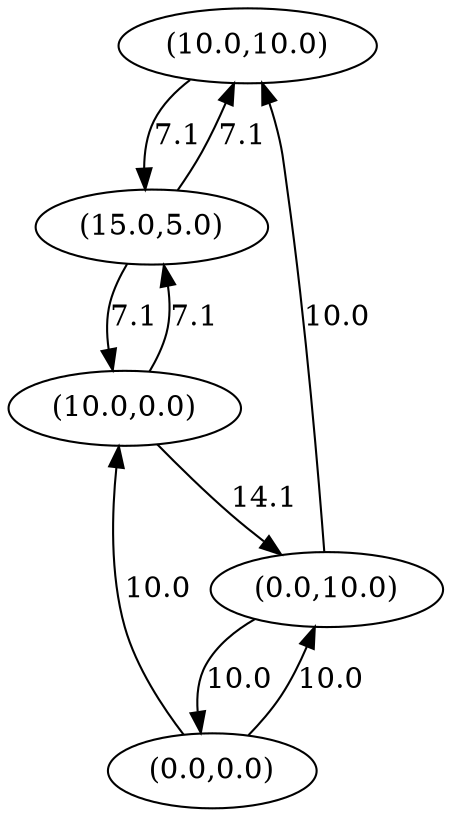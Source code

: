 digraph genegraph {
node0[pos="3.3333333333333335,3.3333333333333335", label="(10.0,10.0)", pin=true]
node1[pos="0.0,0.0", label="(0.0,0.0)", pin=true]
node2[pos="0.0,3.3333333333333335", label="(0.0,10.0)", pin=true]
node3[pos="3.3333333333333335,0.0", label="(10.0,0.0)", pin=true]
node4[pos="5.0,1.6666666666666667", label="(15.0,5.0)", pin=true]
node1 -> node3[label="10.0"]
node1 -> node2[label="10.0"]
node0 -> node4[label="7.1"]
node3 -> node2[label="14.1"]
node3 -> node4[label="7.1"]
node2 -> node1[label="10.0"]
node2 -> node0[label="10.0"]
node4 -> node0[label="7.1"]
node4 -> node3[label="7.1"]
}